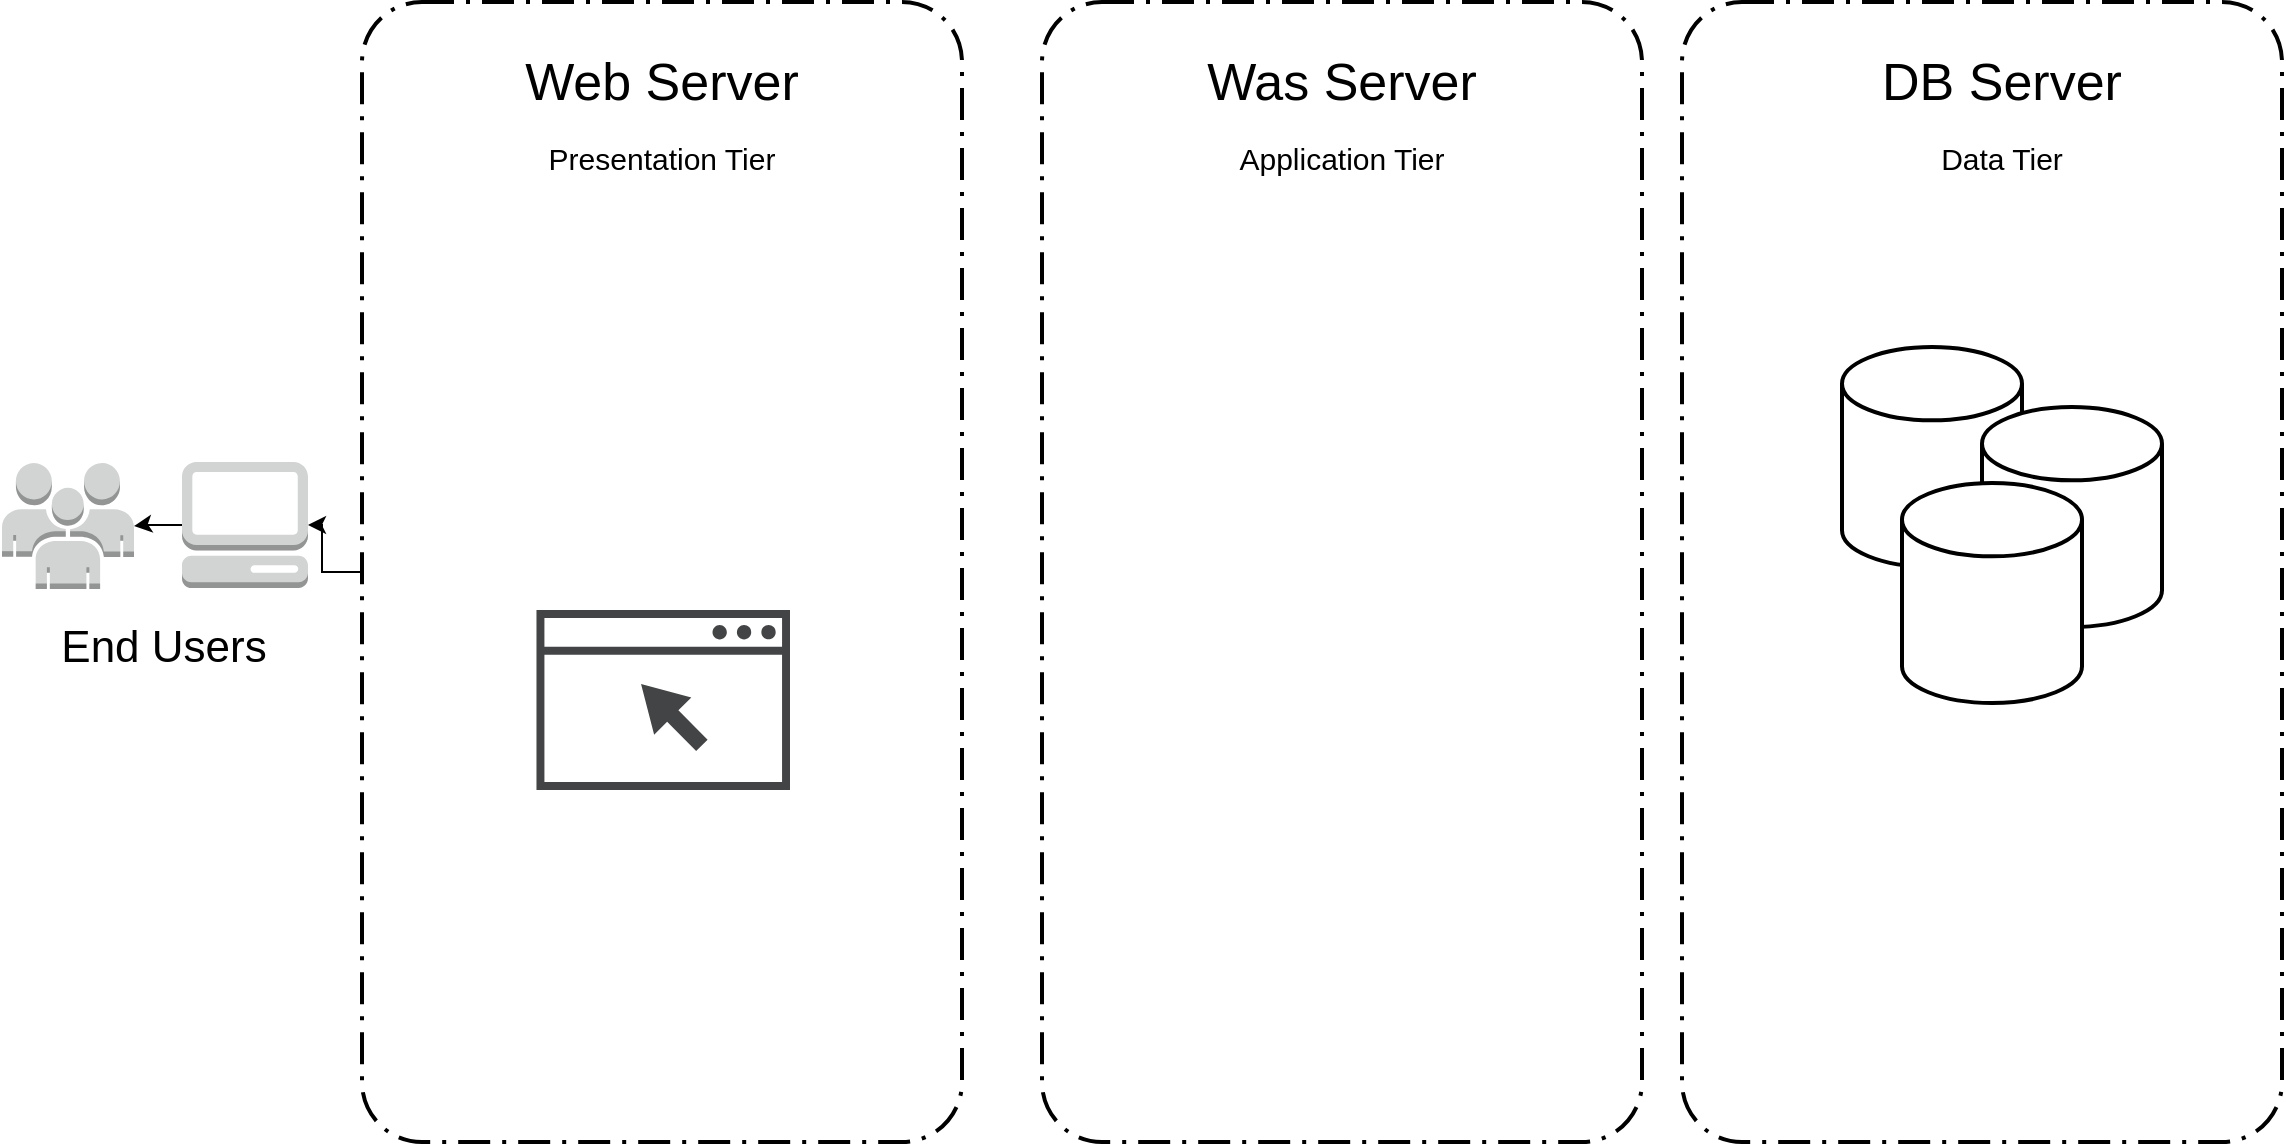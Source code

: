 <mxfile version="20.4.2" type="github">
  <diagram id="1BFLsFC23LwZ4Tyq1mHe" name="페이지-1">
    <mxGraphModel dx="1702" dy="1101" grid="1" gridSize="10" guides="1" tooltips="1" connect="1" arrows="1" fold="1" page="1" pageScale="1" pageWidth="1169" pageHeight="827" math="0" shadow="0">
      <root>
        <mxCell id="0" />
        <mxCell id="1" parent="0" />
        <mxCell id="ipY7upk18AWSS5D93XIC-2" value="" style="outlineConnect=0;dashed=0;verticalLabelPosition=bottom;verticalAlign=top;align=center;html=1;shape=mxgraph.aws3.users;fillColor=#D2D3D3;gradientColor=none;" parent="1" vertex="1">
          <mxGeometry x="10" y="340.5" width="66" height="63" as="geometry" />
        </mxCell>
        <mxCell id="faKOK6Lq2EOhZ4R2kgbc-17" value="" style="edgeStyle=orthogonalEdgeStyle;rounded=0;orthogonalLoop=1;jettySize=auto;html=1;" edge="1" parent="1" source="ipY7upk18AWSS5D93XIC-3" target="ipY7upk18AWSS5D93XIC-2">
          <mxGeometry relative="1" as="geometry" />
        </mxCell>
        <mxCell id="ipY7upk18AWSS5D93XIC-3" value="" style="outlineConnect=0;dashed=0;verticalLabelPosition=bottom;verticalAlign=top;align=center;html=1;shape=mxgraph.aws3.management_console;fillColor=#D2D3D3;gradientColor=none;" parent="1" vertex="1">
          <mxGeometry x="100" y="340" width="63" height="63" as="geometry" />
        </mxCell>
        <mxCell id="faKOK6Lq2EOhZ4R2kgbc-16" value="" style="edgeStyle=orthogonalEdgeStyle;rounded=0;orthogonalLoop=1;jettySize=auto;html=1;" edge="1" parent="1" source="ipY7upk18AWSS5D93XIC-4" target="ipY7upk18AWSS5D93XIC-3">
          <mxGeometry relative="1" as="geometry" />
        </mxCell>
        <mxCell id="ipY7upk18AWSS5D93XIC-4" value="" style="rounded=1;arcSize=10;dashed=1;fillColor=none;gradientColor=none;dashPattern=8 3 1 3;strokeWidth=2;" parent="1" vertex="1">
          <mxGeometry x="190" y="110" width="300" height="570" as="geometry" />
        </mxCell>
        <mxCell id="ipY7upk18AWSS5D93XIC-5" value="" style="rounded=1;arcSize=10;dashed=1;fillColor=none;gradientColor=none;dashPattern=8 3 1 3;strokeWidth=2;" parent="1" vertex="1">
          <mxGeometry x="530" y="110" width="300" height="570" as="geometry" />
        </mxCell>
        <mxCell id="ipY7upk18AWSS5D93XIC-6" value="" style="rounded=1;arcSize=10;dashed=1;fillColor=none;gradientColor=none;dashPattern=8 3 1 3;strokeWidth=2;" parent="1" vertex="1">
          <mxGeometry x="850" y="110" width="300" height="570" as="geometry" />
        </mxCell>
        <mxCell id="faKOK6Lq2EOhZ4R2kgbc-10" value="" style="shape=image;html=1;verticalAlign=top;verticalLabelPosition=bottom;labelBackgroundColor=#ffffff;imageAspect=0;aspect=fixed;image=https://cdn4.iconfinder.com/data/icons/thin-line-icons-for-seo-and-development-1/64/seo_programming-128.png" vertex="1" parent="1">
          <mxGeometry x="608" y="300" width="144" height="144" as="geometry" />
        </mxCell>
        <mxCell id="faKOK6Lq2EOhZ4R2kgbc-14" value="" style="sketch=0;pointerEvents=1;shadow=0;dashed=0;html=1;strokeColor=none;fillColor=#434445;aspect=fixed;labelPosition=center;verticalLabelPosition=bottom;verticalAlign=top;align=center;outlineConnect=0;shape=mxgraph.vvd.web_browser;" vertex="1" parent="1">
          <mxGeometry x="277.24" y="414" width="126.76" height="90" as="geometry" />
        </mxCell>
        <mxCell id="faKOK6Lq2EOhZ4R2kgbc-15" value="" style="shape=image;html=1;verticalAlign=top;verticalLabelPosition=bottom;labelBackgroundColor=#ffffff;imageAspect=0;aspect=fixed;image=https://cdn4.iconfinder.com/data/icons/minicons-3/640/dialog_box_black-128.png" vertex="1" parent="1">
          <mxGeometry x="276" y="220" width="128" height="128" as="geometry" />
        </mxCell>
        <mxCell id="faKOK6Lq2EOhZ4R2kgbc-21" value="" style="group" vertex="1" connectable="0" parent="1">
          <mxGeometry x="930" y="282.5" width="160" height="178" as="geometry" />
        </mxCell>
        <mxCell id="faKOK6Lq2EOhZ4R2kgbc-18" value="" style="strokeWidth=2;html=1;shape=mxgraph.flowchart.database;whiteSpace=wrap;" vertex="1" parent="faKOK6Lq2EOhZ4R2kgbc-21">
          <mxGeometry width="90" height="110" as="geometry" />
        </mxCell>
        <mxCell id="faKOK6Lq2EOhZ4R2kgbc-20" value="" style="strokeWidth=2;html=1;shape=mxgraph.flowchart.database;whiteSpace=wrap;" vertex="1" parent="faKOK6Lq2EOhZ4R2kgbc-21">
          <mxGeometry x="70" y="30" width="90" height="110" as="geometry" />
        </mxCell>
        <mxCell id="faKOK6Lq2EOhZ4R2kgbc-19" value="" style="strokeWidth=2;html=1;shape=mxgraph.flowchart.database;whiteSpace=wrap;" vertex="1" parent="faKOK6Lq2EOhZ4R2kgbc-21">
          <mxGeometry x="30" y="68" width="90" height="110" as="geometry" />
        </mxCell>
        <mxCell id="faKOK6Lq2EOhZ4R2kgbc-22" value="&lt;font style=&quot;font-size: 26px;&quot;&gt;Web Server&lt;/font&gt;" style="text;html=1;strokeColor=none;fillColor=none;align=center;verticalAlign=middle;whiteSpace=wrap;rounded=0;" vertex="1" parent="1">
          <mxGeometry x="260" y="130" width="160" height="40" as="geometry" />
        </mxCell>
        <mxCell id="faKOK6Lq2EOhZ4R2kgbc-23" value="&lt;font style=&quot;font-size: 26px;&quot;&gt;Was Server&lt;/font&gt;" style="text;html=1;strokeColor=none;fillColor=none;align=center;verticalAlign=middle;whiteSpace=wrap;rounded=0;" vertex="1" parent="1">
          <mxGeometry x="600" y="130" width="160" height="40" as="geometry" />
        </mxCell>
        <mxCell id="faKOK6Lq2EOhZ4R2kgbc-24" value="&lt;font style=&quot;font-size: 26px;&quot;&gt;DB Server&lt;/font&gt;" style="text;html=1;strokeColor=none;fillColor=none;align=center;verticalAlign=middle;whiteSpace=wrap;rounded=0;" vertex="1" parent="1">
          <mxGeometry x="930" y="130" width="160" height="40" as="geometry" />
        </mxCell>
        <mxCell id="faKOK6Lq2EOhZ4R2kgbc-25" value="&lt;font style=&quot;font-size: 15px;&quot;&gt;Presentation Tier&lt;/font&gt;" style="text;html=1;strokeColor=none;fillColor=none;align=center;verticalAlign=middle;whiteSpace=wrap;rounded=0;fontSize=26;" vertex="1" parent="1">
          <mxGeometry x="270" y="170" width="140" height="30" as="geometry" />
        </mxCell>
        <mxCell id="faKOK6Lq2EOhZ4R2kgbc-26" value="&lt;font style=&quot;font-size: 15px;&quot;&gt;Application Tier&lt;/font&gt;" style="text;html=1;strokeColor=none;fillColor=none;align=center;verticalAlign=middle;whiteSpace=wrap;rounded=0;fontSize=26;" vertex="1" parent="1">
          <mxGeometry x="610" y="170" width="140" height="30" as="geometry" />
        </mxCell>
        <mxCell id="faKOK6Lq2EOhZ4R2kgbc-27" value="&lt;font style=&quot;font-size: 15px;&quot;&gt;Data Tier&lt;/font&gt;" style="text;html=1;strokeColor=none;fillColor=none;align=center;verticalAlign=middle;whiteSpace=wrap;rounded=0;fontSize=26;" vertex="1" parent="1">
          <mxGeometry x="940" y="170" width="140" height="30" as="geometry" />
        </mxCell>
        <mxCell id="faKOK6Lq2EOhZ4R2kgbc-28" value="&lt;font style=&quot;font-size: 22px;&quot;&gt;End Users&lt;/font&gt;" style="text;html=1;strokeColor=none;fillColor=none;align=center;verticalAlign=middle;whiteSpace=wrap;rounded=0;fontSize=15;" vertex="1" parent="1">
          <mxGeometry x="19" y="414" width="144" height="37" as="geometry" />
        </mxCell>
      </root>
    </mxGraphModel>
  </diagram>
</mxfile>
